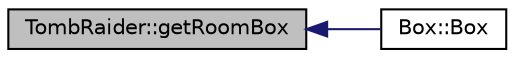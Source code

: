 digraph "TombRaider::getRoomBox"
{
 // INTERACTIVE_SVG=YES
  edge [fontname="Helvetica",fontsize="10",labelfontname="Helvetica",labelfontsize="10"];
  node [fontname="Helvetica",fontsize="10",shape=record];
  rankdir="LR";
  Node1 [label="TombRaider::getRoomBox",height=0.2,width=0.4,color="black", fillcolor="grey75", style="filled" fontcolor="black"];
  Node1 -> Node2 [dir="back",color="midnightblue",fontsize="10",style="solid",fontname="Helvetica"];
  Node2 [label="Box::Box",height=0.2,width=0.4,color="black", fillcolor="white", style="filled",URL="$class_box.html#a145b33013a86deefa64eace7712df226"];
}
